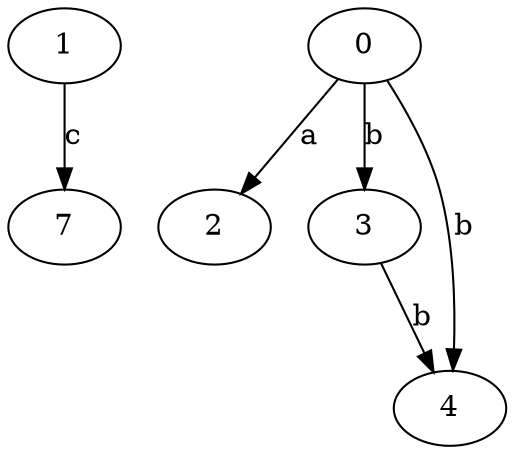 strict digraph  {
1;
2;
3;
4;
7;
0;
1 -> 7  [label=c];
3 -> 4  [label=b];
0 -> 2  [label=a];
0 -> 3  [label=b];
0 -> 4  [label=b];
}
